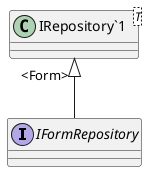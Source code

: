 @startuml
interface IFormRepository {
}
class "IRepository`1"<T> {
}
"IRepository`1" "<Form>" <|-- IFormRepository
@enduml
